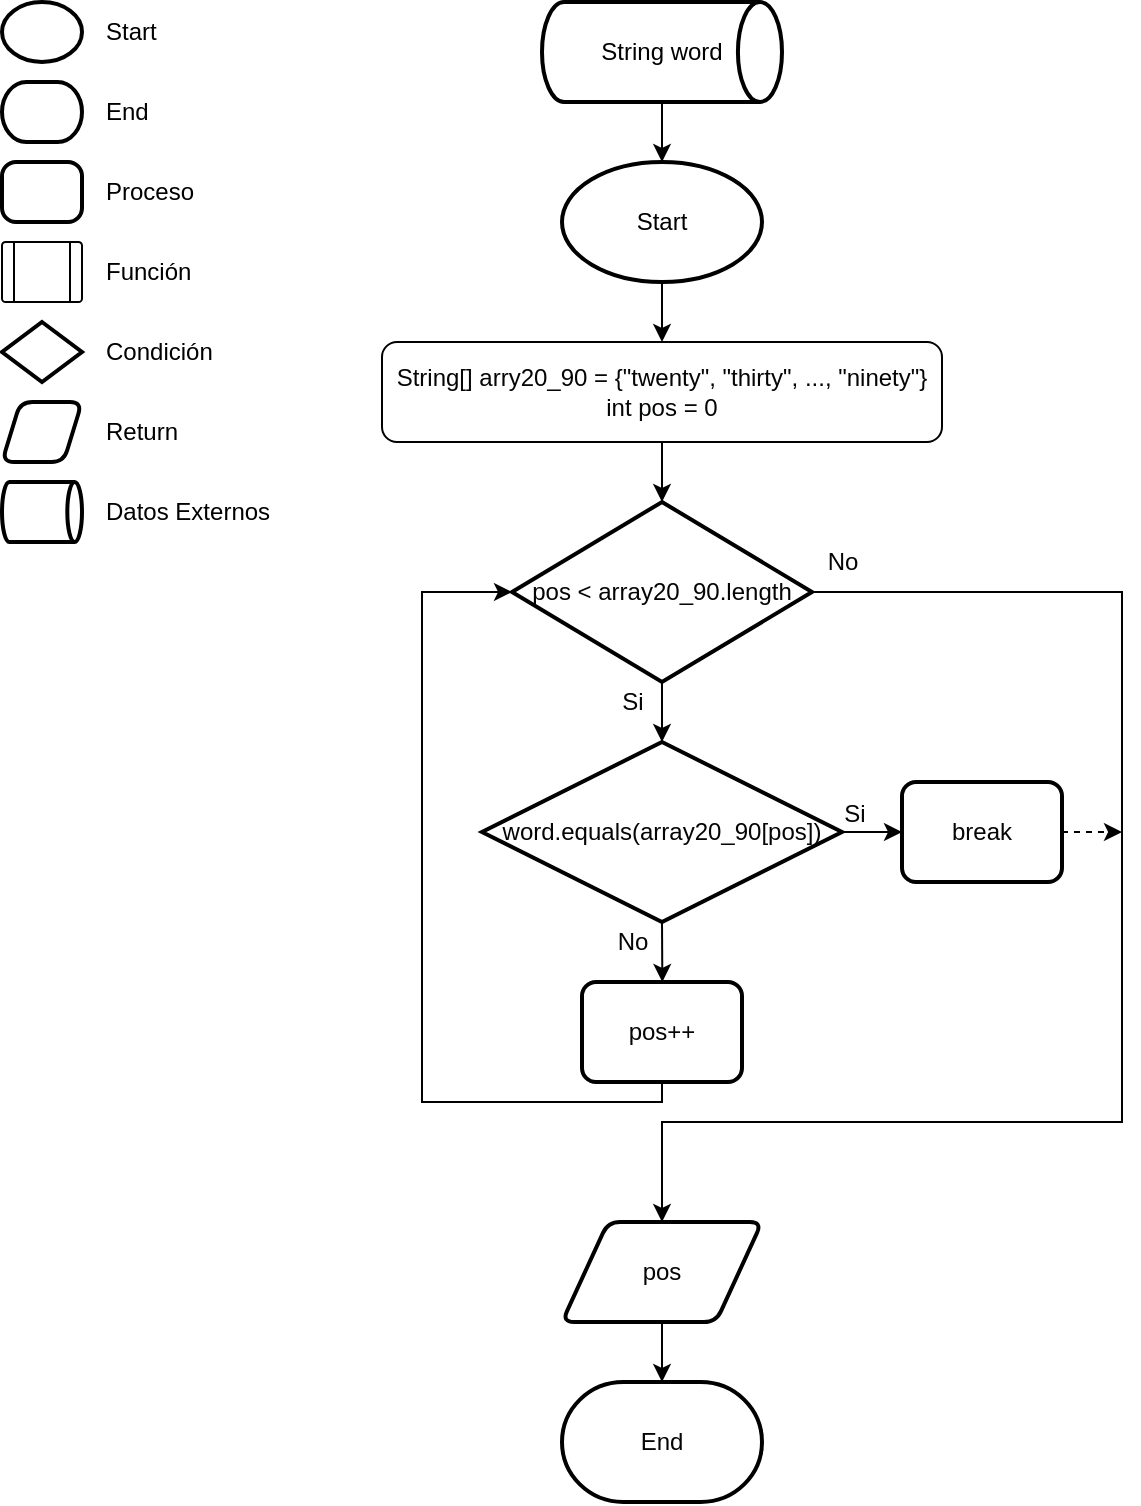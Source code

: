 <mxfile version="15.8.7" type="github">
  <diagram id="VAoGVJGix9SiNwfRdtKs" name="Page-1">
    <mxGraphModel dx="1579" dy="427" grid="1" gridSize="10" guides="1" tooltips="1" connect="1" arrows="1" fold="1" page="1" pageScale="1" pageWidth="827" pageHeight="1169" math="0" shadow="0">
      <root>
        <mxCell id="0" />
        <mxCell id="1" parent="0" />
        <mxCell id="EEUQ4mEkykjCZJ5MfX08-1" value="" style="strokeWidth=2;html=1;shape=mxgraph.flowchart.start_1;whiteSpace=wrap;fillColor=default;align=center;" vertex="1" parent="1">
          <mxGeometry x="-190" y="50" width="40" height="30" as="geometry" />
        </mxCell>
        <mxCell id="EEUQ4mEkykjCZJ5MfX08-2" value="" style="strokeWidth=2;html=1;shape=mxgraph.flowchart.terminator;whiteSpace=wrap;fillColor=default;align=center;" vertex="1" parent="1">
          <mxGeometry x="-190" y="90" width="40" height="30" as="geometry" />
        </mxCell>
        <mxCell id="EEUQ4mEkykjCZJ5MfX08-3" value="" style="rounded=1;whiteSpace=wrap;html=1;absoluteArcSize=1;arcSize=14;strokeWidth=2;fillColor=default;align=center;" vertex="1" parent="1">
          <mxGeometry x="-190" y="130" width="40" height="30" as="geometry" />
        </mxCell>
        <mxCell id="EEUQ4mEkykjCZJ5MfX08-4" value="" style="verticalLabelPosition=bottom;verticalAlign=top;html=1;shape=process;whiteSpace=wrap;rounded=1;size=0.14;arcSize=6;fillColor=default;" vertex="1" parent="1">
          <mxGeometry x="-190" y="170" width="40" height="30" as="geometry" />
        </mxCell>
        <mxCell id="EEUQ4mEkykjCZJ5MfX08-5" value="&lt;div align=&quot;left&quot;&gt;Start&lt;/div&gt;" style="text;html=1;align=left;verticalAlign=middle;resizable=0;points=[];autosize=1;strokeColor=none;fillColor=none;" vertex="1" parent="1">
          <mxGeometry x="-140" y="55" width="40" height="20" as="geometry" />
        </mxCell>
        <mxCell id="EEUQ4mEkykjCZJ5MfX08-6" value="&lt;div align=&quot;left&quot;&gt;End&lt;/div&gt;" style="text;html=1;align=left;verticalAlign=middle;resizable=0;points=[];autosize=1;strokeColor=none;fillColor=none;" vertex="1" parent="1">
          <mxGeometry x="-140" y="95" width="40" height="20" as="geometry" />
        </mxCell>
        <mxCell id="EEUQ4mEkykjCZJ5MfX08-7" value="&lt;div align=&quot;left&quot;&gt;Proceso&lt;/div&gt;" style="text;html=1;align=left;verticalAlign=middle;resizable=0;points=[];autosize=1;strokeColor=none;fillColor=none;" vertex="1" parent="1">
          <mxGeometry x="-140" y="135" width="60" height="20" as="geometry" />
        </mxCell>
        <mxCell id="EEUQ4mEkykjCZJ5MfX08-8" value="Función" style="text;html=1;align=left;verticalAlign=middle;resizable=0;points=[];autosize=1;strokeColor=none;fillColor=none;" vertex="1" parent="1">
          <mxGeometry x="-140" y="175" width="60" height="20" as="geometry" />
        </mxCell>
        <mxCell id="EEUQ4mEkykjCZJ5MfX08-9" value="" style="strokeWidth=2;html=1;shape=mxgraph.flowchart.decision;whiteSpace=wrap;fillColor=default;align=left;" vertex="1" parent="1">
          <mxGeometry x="-190" y="210" width="40" height="30" as="geometry" />
        </mxCell>
        <mxCell id="EEUQ4mEkykjCZJ5MfX08-10" value="Condición" style="text;html=1;align=left;verticalAlign=middle;resizable=0;points=[];autosize=1;strokeColor=none;fillColor=none;" vertex="1" parent="1">
          <mxGeometry x="-140" y="215" width="70" height="20" as="geometry" />
        </mxCell>
        <mxCell id="EEUQ4mEkykjCZJ5MfX08-11" value="" style="shape=parallelogram;html=1;strokeWidth=2;perimeter=parallelogramPerimeter;whiteSpace=wrap;rounded=1;arcSize=12;size=0.23;fillColor=default;align=center;" vertex="1" parent="1">
          <mxGeometry x="-190" y="250" width="40" height="30" as="geometry" />
        </mxCell>
        <mxCell id="EEUQ4mEkykjCZJ5MfX08-12" value="Return" style="text;html=1;align=left;verticalAlign=middle;resizable=0;points=[];autosize=1;strokeColor=none;fillColor=none;" vertex="1" parent="1">
          <mxGeometry x="-140" y="255" width="50" height="20" as="geometry" />
        </mxCell>
        <mxCell id="EEUQ4mEkykjCZJ5MfX08-19" style="edgeStyle=orthogonalEdgeStyle;rounded=0;orthogonalLoop=1;jettySize=auto;html=1;exitX=0.5;exitY=1;exitDx=0;exitDy=0;exitPerimeter=0;entryX=0.5;entryY=0;entryDx=0;entryDy=0;fontFamily=Helvetica;fontColor=#040505;endArrow=classic;endFill=1;" edge="1" parent="1" source="EEUQ4mEkykjCZJ5MfX08-13" target="EEUQ4mEkykjCZJ5MfX08-18">
          <mxGeometry relative="1" as="geometry" />
        </mxCell>
        <mxCell id="EEUQ4mEkykjCZJ5MfX08-13" value="Start" style="strokeWidth=2;html=1;shape=mxgraph.flowchart.start_1;whiteSpace=wrap;fillColor=default;align=center;" vertex="1" parent="1">
          <mxGeometry x="90" y="130" width="100" height="60" as="geometry" />
        </mxCell>
        <mxCell id="EEUQ4mEkykjCZJ5MfX08-14" value="" style="strokeWidth=2;html=1;shape=mxgraph.flowchart.direct_data;whiteSpace=wrap;" vertex="1" parent="1">
          <mxGeometry x="-190" y="290" width="40" height="30" as="geometry" />
        </mxCell>
        <mxCell id="EEUQ4mEkykjCZJ5MfX08-15" value="Datos Externos" style="text;html=1;align=left;verticalAlign=middle;resizable=0;points=[];autosize=1;strokeColor=none;fillColor=none;" vertex="1" parent="1">
          <mxGeometry x="-140" y="295" width="100" height="20" as="geometry" />
        </mxCell>
        <mxCell id="EEUQ4mEkykjCZJ5MfX08-16" style="edgeStyle=orthogonalEdgeStyle;rounded=0;orthogonalLoop=1;jettySize=auto;html=1;exitX=0.5;exitY=1;exitDx=0;exitDy=0;exitPerimeter=0;entryX=0.5;entryY=0;entryDx=0;entryDy=0;entryPerimeter=0;" edge="1" parent="1" source="EEUQ4mEkykjCZJ5MfX08-17" target="EEUQ4mEkykjCZJ5MfX08-13">
          <mxGeometry relative="1" as="geometry" />
        </mxCell>
        <mxCell id="EEUQ4mEkykjCZJ5MfX08-17" value="String word" style="strokeWidth=2;html=1;shape=mxgraph.flowchart.direct_data;whiteSpace=wrap;" vertex="1" parent="1">
          <mxGeometry x="80" y="50" width="120" height="50" as="geometry" />
        </mxCell>
        <mxCell id="EEUQ4mEkykjCZJ5MfX08-38" style="edgeStyle=orthogonalEdgeStyle;rounded=0;orthogonalLoop=1;jettySize=auto;html=1;exitX=0.5;exitY=1;exitDx=0;exitDy=0;entryX=0.5;entryY=0;entryDx=0;entryDy=0;entryPerimeter=0;fontFamily=Helvetica;fontColor=#040505;endArrow=classic;endFill=1;" edge="1" parent="1" source="EEUQ4mEkykjCZJ5MfX08-18" target="EEUQ4mEkykjCZJ5MfX08-22">
          <mxGeometry relative="1" as="geometry" />
        </mxCell>
        <mxCell id="EEUQ4mEkykjCZJ5MfX08-18" value="&lt;div&gt;String[] arry20_90 = {&quot;twenty&quot;, &quot;thirty&quot;, ..., &quot;ninety&quot;}&lt;/div&gt;int pos = 0" style="rounded=1;whiteSpace=wrap;html=1;labelBackgroundColor=none;fontFamily=Helvetica;fontColor=#040505;" vertex="1" parent="1">
          <mxGeometry y="220" width="280" height="50" as="geometry" />
        </mxCell>
        <mxCell id="EEUQ4mEkykjCZJ5MfX08-20" style="edgeStyle=orthogonalEdgeStyle;rounded=0;orthogonalLoop=1;jettySize=auto;html=1;exitX=0.5;exitY=1;exitDx=0;exitDy=0;exitPerimeter=0;entryX=0.5;entryY=0;entryDx=0;entryDy=0;entryPerimeter=0;fontFamily=Helvetica;fontColor=#040505;endArrow=classic;endFill=1;" edge="1" parent="1" source="EEUQ4mEkykjCZJ5MfX08-22" target="EEUQ4mEkykjCZJ5MfX08-27">
          <mxGeometry relative="1" as="geometry">
            <mxPoint x="140" y="400.0" as="sourcePoint" />
          </mxGeometry>
        </mxCell>
        <mxCell id="EEUQ4mEkykjCZJ5MfX08-21" style="edgeStyle=orthogonalEdgeStyle;rounded=0;orthogonalLoop=1;jettySize=auto;html=1;exitX=1;exitY=0.5;exitDx=0;exitDy=0;exitPerimeter=0;fontFamily=Helvetica;fontColor=#040505;endArrow=classic;endFill=1;entryX=0.5;entryY=0;entryDx=0;entryDy=0;" edge="1" parent="1" source="EEUQ4mEkykjCZJ5MfX08-22" target="EEUQ4mEkykjCZJ5MfX08-33">
          <mxGeometry relative="1" as="geometry">
            <mxPoint x="280" y="600" as="targetPoint" />
            <Array as="points">
              <mxPoint x="370" y="345" />
              <mxPoint x="370" y="610" />
              <mxPoint x="140" y="610" />
            </Array>
          </mxGeometry>
        </mxCell>
        <mxCell id="EEUQ4mEkykjCZJ5MfX08-22" value="pos &amp;lt; array20_90.length" style="strokeWidth=2;html=1;shape=mxgraph.flowchart.decision;whiteSpace=wrap;labelBackgroundColor=none;fontFamily=Helvetica;fontColor=#040505;" vertex="1" parent="1">
          <mxGeometry x="65" y="300" width="150" height="90" as="geometry" />
        </mxCell>
        <mxCell id="EEUQ4mEkykjCZJ5MfX08-23" value="No" style="text;html=1;align=center;verticalAlign=middle;resizable=0;points=[];autosize=1;strokeColor=none;fillColor=none;fontFamily=Helvetica;fontColor=#040505;" vertex="1" parent="1">
          <mxGeometry x="215" y="320" width="30" height="20" as="geometry" />
        </mxCell>
        <mxCell id="EEUQ4mEkykjCZJ5MfX08-24" value="Si" style="text;html=1;align=center;verticalAlign=middle;resizable=0;points=[];autosize=1;strokeColor=none;fillColor=none;fontFamily=Helvetica;fontColor=#040505;" vertex="1" parent="1">
          <mxGeometry x="110" y="390" width="30" height="20" as="geometry" />
        </mxCell>
        <mxCell id="EEUQ4mEkykjCZJ5MfX08-25" style="edgeStyle=orthogonalEdgeStyle;rounded=0;orthogonalLoop=1;jettySize=auto;html=1;exitX=0.5;exitY=1;exitDx=0;exitDy=0;exitPerimeter=0;fontFamily=Helvetica;fontColor=#040505;endArrow=classic;endFill=1;" edge="1" parent="1" source="EEUQ4mEkykjCZJ5MfX08-27">
          <mxGeometry relative="1" as="geometry">
            <mxPoint x="140.172" y="540" as="targetPoint" />
            <mxPoint x="140" y="520" as="sourcePoint" />
          </mxGeometry>
        </mxCell>
        <mxCell id="EEUQ4mEkykjCZJ5MfX08-26" style="edgeStyle=orthogonalEdgeStyle;rounded=0;orthogonalLoop=1;jettySize=auto;html=1;exitX=1;exitY=0.5;exitDx=0;exitDy=0;exitPerimeter=0;entryX=0;entryY=0.5;entryDx=0;entryDy=0;fontFamily=Helvetica;fontColor=#040505;endArrow=classic;endFill=1;" edge="1" parent="1" source="EEUQ4mEkykjCZJ5MfX08-27" target="EEUQ4mEkykjCZJ5MfX08-35">
          <mxGeometry relative="1" as="geometry" />
        </mxCell>
        <mxCell id="EEUQ4mEkykjCZJ5MfX08-27" value="word.equals(array20_90[pos])" style="strokeWidth=2;html=1;shape=mxgraph.flowchart.decision;whiteSpace=wrap;labelBackgroundColor=none;fontFamily=Helvetica;fontColor=#040505;" vertex="1" parent="1">
          <mxGeometry x="50" y="420" width="180" height="90" as="geometry" />
        </mxCell>
        <mxCell id="EEUQ4mEkykjCZJ5MfX08-28" value="Si" style="text;html=1;align=center;verticalAlign=middle;resizable=0;points=[];autosize=1;strokeColor=none;fillColor=none;fontFamily=Helvetica;fontColor=#040505;" vertex="1" parent="1">
          <mxGeometry x="221" y="446" width="30" height="20" as="geometry" />
        </mxCell>
        <mxCell id="EEUQ4mEkykjCZJ5MfX08-29" value="No" style="text;html=1;align=center;verticalAlign=middle;resizable=0;points=[];autosize=1;strokeColor=none;fillColor=none;fontFamily=Helvetica;fontColor=#040505;" vertex="1" parent="1">
          <mxGeometry x="110" y="510" width="30" height="20" as="geometry" />
        </mxCell>
        <mxCell id="EEUQ4mEkykjCZJ5MfX08-30" style="edgeStyle=orthogonalEdgeStyle;rounded=0;orthogonalLoop=1;jettySize=auto;html=1;exitX=0.5;exitY=1;exitDx=0;exitDy=0;entryX=0;entryY=0.5;entryDx=0;entryDy=0;entryPerimeter=0;fontFamily=Helvetica;fontColor=#040505;endArrow=classic;endFill=1;" edge="1" parent="1" source="EEUQ4mEkykjCZJ5MfX08-31" target="EEUQ4mEkykjCZJ5MfX08-22">
          <mxGeometry relative="1" as="geometry">
            <Array as="points">
              <mxPoint x="140" y="600" />
              <mxPoint x="20" y="600" />
              <mxPoint x="20" y="345" />
            </Array>
          </mxGeometry>
        </mxCell>
        <mxCell id="EEUQ4mEkykjCZJ5MfX08-31" value="pos++" style="rounded=1;whiteSpace=wrap;html=1;absoluteArcSize=1;arcSize=14;strokeWidth=2;labelBackgroundColor=none;fontFamily=Helvetica;fontColor=#040505;" vertex="1" parent="1">
          <mxGeometry x="100" y="540" width="80" height="50" as="geometry" />
        </mxCell>
        <mxCell id="EEUQ4mEkykjCZJ5MfX08-32" value="" style="edgeStyle=orthogonalEdgeStyle;rounded=0;orthogonalLoop=1;jettySize=auto;html=1;fontFamily=Helvetica;fontColor=#040505;endArrow=classic;endFill=1;" edge="1" parent="1" source="EEUQ4mEkykjCZJ5MfX08-33">
          <mxGeometry relative="1" as="geometry">
            <mxPoint x="140" y="740" as="targetPoint" />
          </mxGeometry>
        </mxCell>
        <mxCell id="EEUQ4mEkykjCZJ5MfX08-33" value="pos" style="shape=parallelogram;html=1;strokeWidth=2;perimeter=parallelogramPerimeter;whiteSpace=wrap;rounded=1;arcSize=12;size=0.23;labelBackgroundColor=none;fontFamily=Helvetica;fontColor=#040505;" vertex="1" parent="1">
          <mxGeometry x="90" y="660" width="100" height="50" as="geometry" />
        </mxCell>
        <mxCell id="EEUQ4mEkykjCZJ5MfX08-34" style="edgeStyle=orthogonalEdgeStyle;rounded=0;orthogonalLoop=1;jettySize=auto;html=1;exitX=1;exitY=0.5;exitDx=0;exitDy=0;fontFamily=Helvetica;fontColor=#040505;endArrow=classic;endFill=1;dashed=1;" edge="1" parent="1" source="EEUQ4mEkykjCZJ5MfX08-35">
          <mxGeometry relative="1" as="geometry">
            <mxPoint x="370" y="465" as="targetPoint" />
          </mxGeometry>
        </mxCell>
        <mxCell id="EEUQ4mEkykjCZJ5MfX08-35" value="break" style="rounded=1;whiteSpace=wrap;html=1;absoluteArcSize=1;arcSize=14;strokeWidth=2;labelBackgroundColor=none;fontFamily=Helvetica;fontColor=#040505;" vertex="1" parent="1">
          <mxGeometry x="260" y="440" width="80" height="50" as="geometry" />
        </mxCell>
        <mxCell id="EEUQ4mEkykjCZJ5MfX08-37" value="End" style="strokeWidth=2;html=1;shape=mxgraph.flowchart.terminator;whiteSpace=wrap;labelBackgroundColor=none;fontFamily=Helvetica;fontColor=#040505;" vertex="1" parent="1">
          <mxGeometry x="90" y="740" width="100" height="60" as="geometry" />
        </mxCell>
      </root>
    </mxGraphModel>
  </diagram>
</mxfile>
